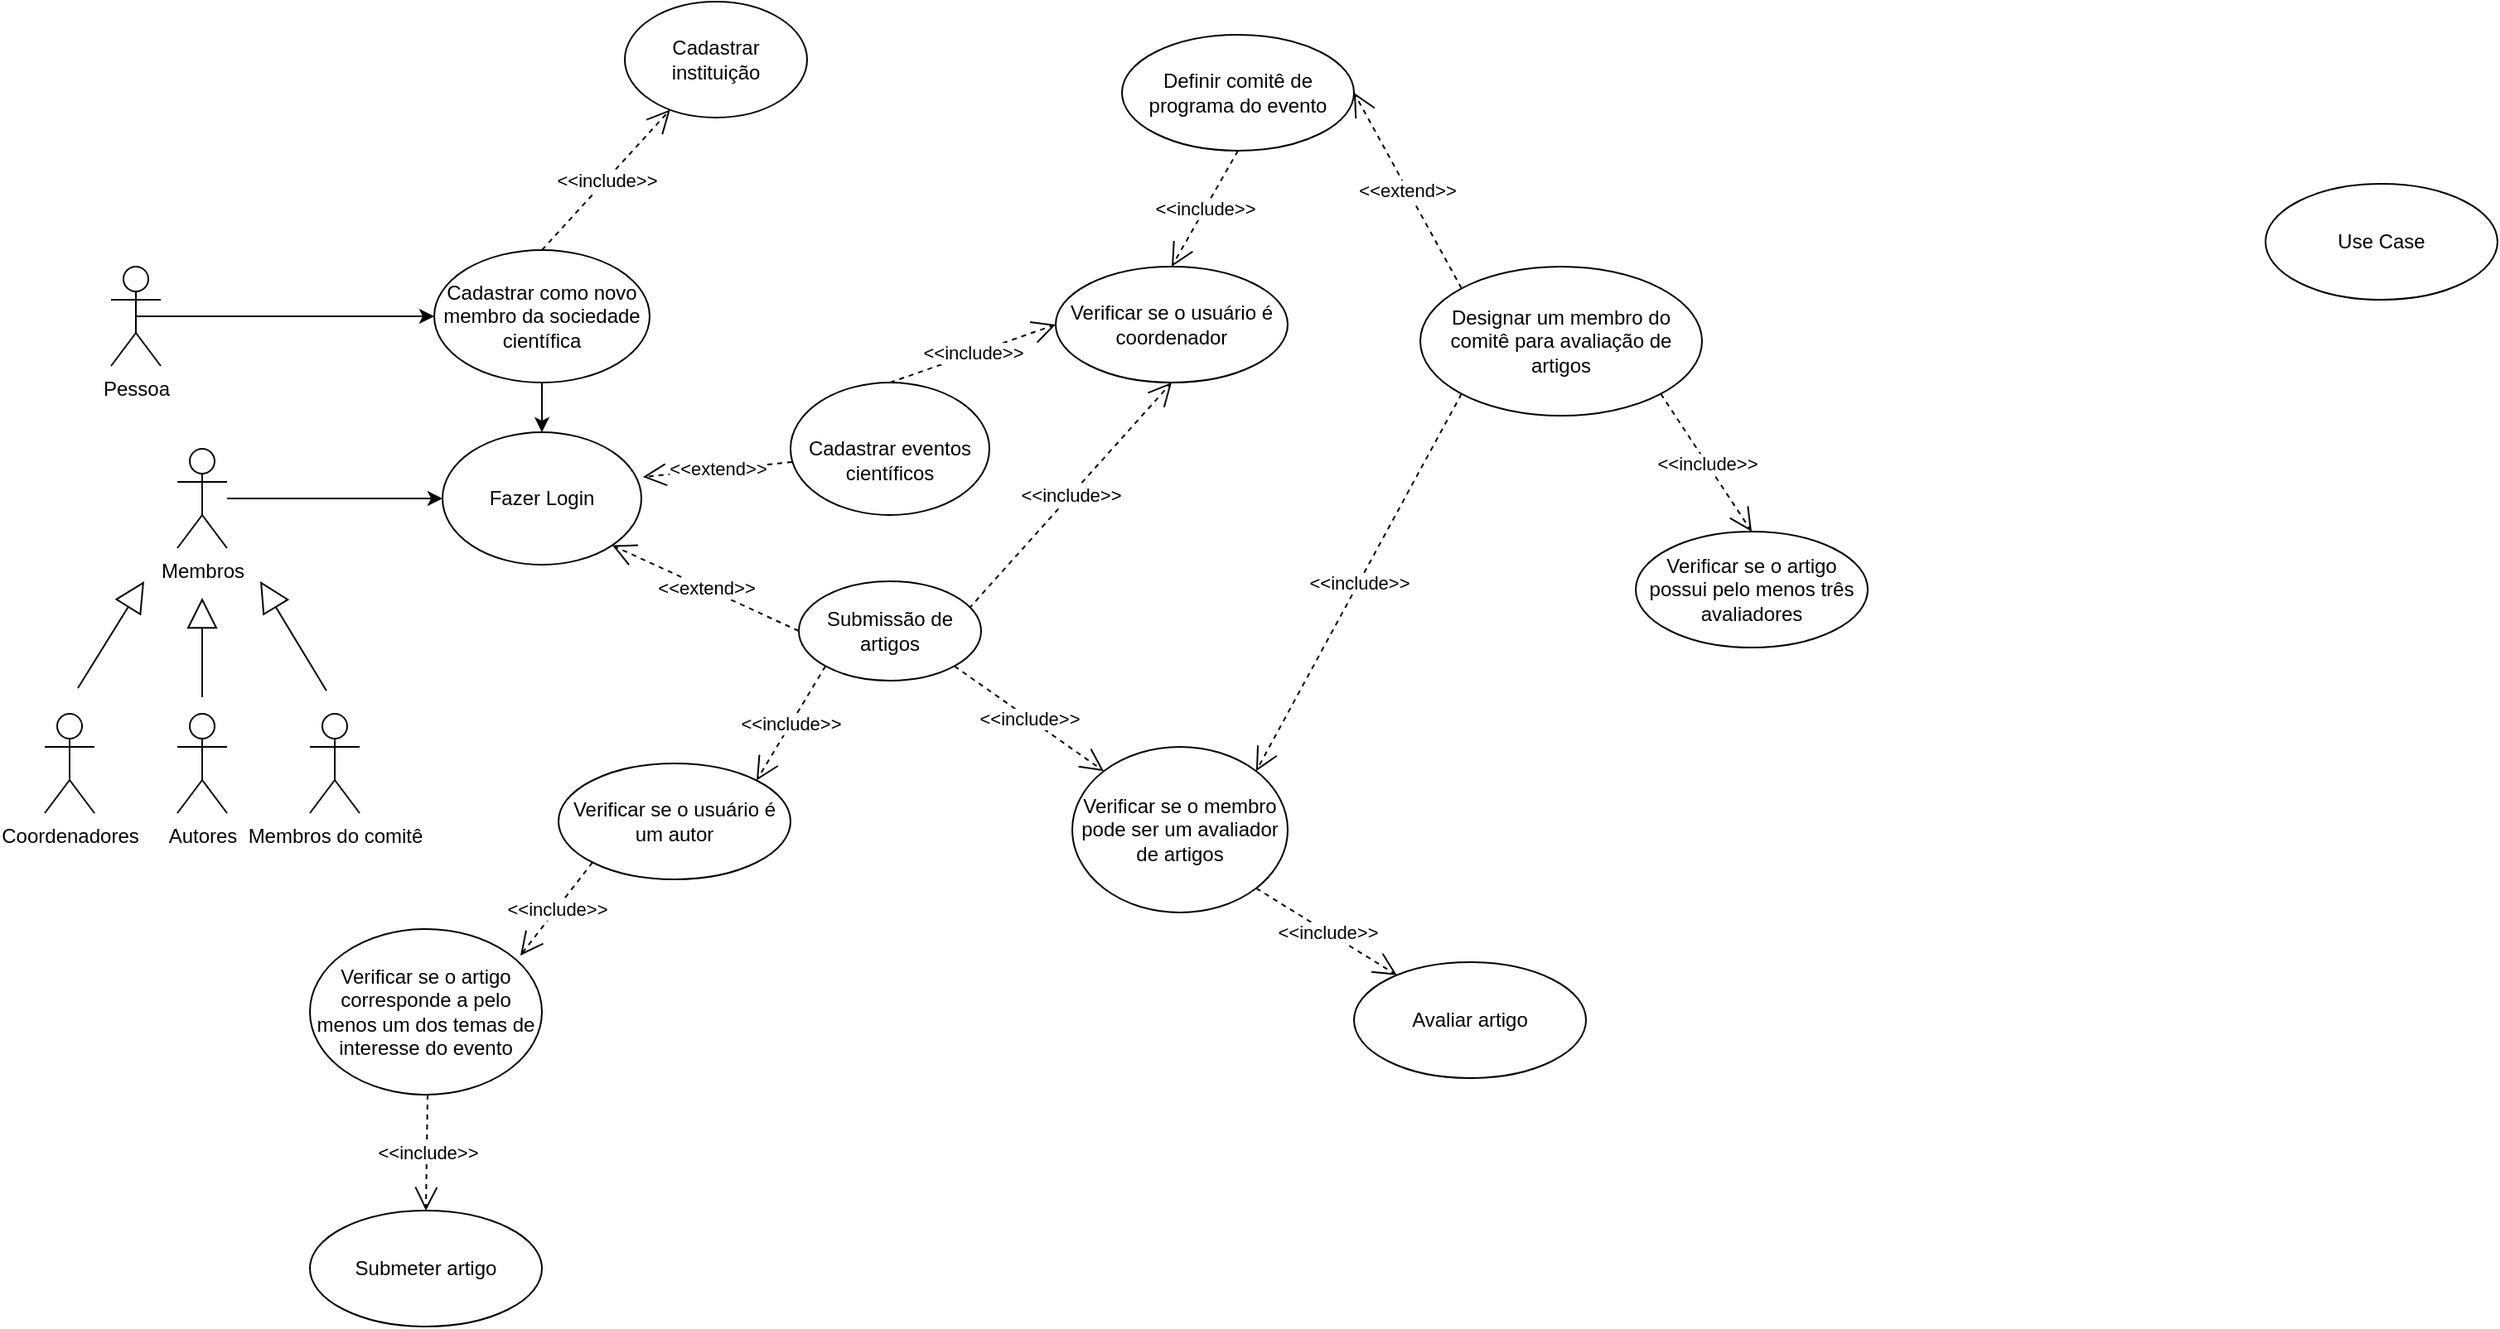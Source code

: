 <mxfile version="24.5.2" type="github">
  <diagram name="Page-1" id="c4acf3e9-155e-7222-9cf6-157b1a14988f">
    <mxGraphModel dx="2243" dy="789" grid="1" gridSize="10" guides="1" tooltips="1" connect="1" arrows="1" fold="1" page="1" pageScale="1" pageWidth="850" pageHeight="1100" background="none" math="0" shadow="0">
      <root>
        <mxCell id="0" />
        <mxCell id="1" parent="0" />
        <mxCell id="lYAlO0ip0e7YjrcwOvfQ-34" style="edgeStyle=orthogonalEdgeStyle;rounded=0;orthogonalLoop=1;jettySize=auto;html=1;exitX=0.5;exitY=1;exitDx=0;exitDy=0;" parent="1" edge="1">
          <mxGeometry relative="1" as="geometry">
            <mxPoint x="70" y="610" as="sourcePoint" />
            <mxPoint x="70" y="610" as="targetPoint" />
          </mxGeometry>
        </mxCell>
        <mxCell id="M8e-23q6I0bt9gPN-IAw-1" value="Pessoa" style="shape=umlActor;verticalLabelPosition=bottom;verticalAlign=top;html=1;outlineConnect=0;" vertex="1" parent="1">
          <mxGeometry x="60" y="180" width="30" height="60" as="geometry" />
        </mxCell>
        <mxCell id="M8e-23q6I0bt9gPN-IAw-11" value="Coordenadores" style="shape=umlActor;verticalLabelPosition=bottom;verticalAlign=top;html=1;outlineConnect=0;" vertex="1" parent="1">
          <mxGeometry x="20" y="450" width="30" height="60" as="geometry" />
        </mxCell>
        <mxCell id="M8e-23q6I0bt9gPN-IAw-17" value="&amp;lt;&amp;lt;include&amp;gt;&amp;gt;" style="endArrow=open;endSize=12;dashed=1;html=1;rounded=0;exitX=0.5;exitY=0;exitDx=0;exitDy=0;" edge="1" parent="1" source="M8e-23q6I0bt9gPN-IAw-48" target="M8e-23q6I0bt9gPN-IAw-47">
          <mxGeometry width="160" relative="1" as="geometry">
            <mxPoint x="320" y="160" as="sourcePoint" />
            <mxPoint x="320" y="90" as="targetPoint" />
          </mxGeometry>
        </mxCell>
        <mxCell id="M8e-23q6I0bt9gPN-IAw-27" value="" style="endArrow=classic;html=1;rounded=0;exitX=0.5;exitY=0.5;exitDx=0;exitDy=0;exitPerimeter=0;" edge="1" parent="1" source="M8e-23q6I0bt9gPN-IAw-1" target="M8e-23q6I0bt9gPN-IAw-48">
          <mxGeometry width="50" height="50" relative="1" as="geometry">
            <mxPoint x="120" y="190" as="sourcePoint" />
            <mxPoint x="250" y="190" as="targetPoint" />
          </mxGeometry>
        </mxCell>
        <mxCell id="M8e-23q6I0bt9gPN-IAw-28" value="" style="endArrow=classic;html=1;rounded=0;entryX=0.5;entryY=0;entryDx=0;entryDy=0;exitX=0.5;exitY=1;exitDx=0;exitDy=0;" edge="1" parent="1" source="M8e-23q6I0bt9gPN-IAw-48" target="M8e-23q6I0bt9gPN-IAw-49">
          <mxGeometry width="50" height="50" relative="1" as="geometry">
            <mxPoint x="120" y="190" as="sourcePoint" />
            <mxPoint x="260" y="270.02" as="targetPoint" />
          </mxGeometry>
        </mxCell>
        <mxCell id="M8e-23q6I0bt9gPN-IAw-34" value="Autores" style="shape=umlActor;verticalLabelPosition=bottom;verticalAlign=top;html=1;outlineConnect=0;" vertex="1" parent="1">
          <mxGeometry x="100" y="450" width="30" height="60" as="geometry" />
        </mxCell>
        <mxCell id="M8e-23q6I0bt9gPN-IAw-35" value="&amp;lt;&amp;lt;extend&amp;gt;&amp;gt;" style="endArrow=open;endSize=12;dashed=1;html=1;rounded=0;exitX=0.008;exitY=0.6;exitDx=0;exitDy=0;entryX=1.008;entryY=0.338;entryDx=0;entryDy=0;entryPerimeter=0;exitPerimeter=0;" edge="1" parent="1" source="M8e-23q6I0bt9gPN-IAw-50" target="M8e-23q6I0bt9gPN-IAw-49">
          <mxGeometry x="-0.006" width="160" relative="1" as="geometry">
            <mxPoint x="460" y="310" as="sourcePoint" />
            <mxPoint x="380" y="290" as="targetPoint" />
            <mxPoint as="offset" />
          </mxGeometry>
        </mxCell>
        <mxCell id="M8e-23q6I0bt9gPN-IAw-36" value="&amp;lt;&amp;lt;include&amp;gt;&amp;gt;" style="endArrow=open;endSize=12;dashed=1;html=1;rounded=0;exitX=0;exitY=1;exitDx=0;exitDy=0;entryX=0.907;entryY=0.16;entryDx=0;entryDy=0;entryPerimeter=0;" edge="1" parent="1" source="M8e-23q6I0bt9gPN-IAw-82" target="M8e-23q6I0bt9gPN-IAw-52">
          <mxGeometry width="160" relative="1" as="geometry">
            <mxPoint x="460" y="460" as="sourcePoint" />
            <mxPoint x="380" y="480" as="targetPoint" />
          </mxGeometry>
        </mxCell>
        <mxCell id="M8e-23q6I0bt9gPN-IAw-38" value="&amp;lt;&amp;lt;include&amp;gt;&amp;gt;" style="endArrow=open;endSize=12;dashed=1;html=1;rounded=0;exitX=0.5;exitY=0;exitDx=0;exitDy=0;entryX=0;entryY=0.5;entryDx=0;entryDy=0;" edge="1" parent="1" source="M8e-23q6I0bt9gPN-IAw-50" target="M8e-23q6I0bt9gPN-IAw-57">
          <mxGeometry width="160" relative="1" as="geometry">
            <mxPoint x="580" y="280" as="sourcePoint" />
            <mxPoint x="660" y="260" as="targetPoint" />
          </mxGeometry>
        </mxCell>
        <mxCell id="M8e-23q6I0bt9gPN-IAw-40" value="&amp;lt;&amp;lt;extend&amp;gt;&amp;gt;" style="endArrow=open;endSize=12;dashed=1;html=1;rounded=0;exitX=0;exitY=0.5;exitDx=0;exitDy=0;entryX=1;entryY=1;entryDx=0;entryDy=0;" edge="1" parent="1" source="M8e-23q6I0bt9gPN-IAw-51" target="M8e-23q6I0bt9gPN-IAw-49">
          <mxGeometry width="160" relative="1" as="geometry">
            <mxPoint x="460" y="400" as="sourcePoint" />
            <mxPoint x="380" y="350" as="targetPoint" />
          </mxGeometry>
        </mxCell>
        <mxCell id="M8e-23q6I0bt9gPN-IAw-43" value="&amp;lt;&amp;lt;include&amp;gt;&amp;gt;" style="endArrow=open;endSize=12;dashed=1;html=1;rounded=0;exitX=0.933;exitY=0.275;exitDx=0;exitDy=0;entryX=0.5;entryY=1;entryDx=0;entryDy=0;exitPerimeter=0;" edge="1" parent="1" source="M8e-23q6I0bt9gPN-IAw-51" target="M8e-23q6I0bt9gPN-IAw-57">
          <mxGeometry width="160" relative="1" as="geometry">
            <mxPoint x="580" y="400" as="sourcePoint" />
            <mxPoint x="720" y="270" as="targetPoint" />
          </mxGeometry>
        </mxCell>
        <mxCell id="M8e-23q6I0bt9gPN-IAw-45" value="&amp;lt;&amp;lt;extend&amp;gt;&amp;gt;" style="endArrow=open;endSize=12;dashed=1;html=1;rounded=0;exitX=0;exitY=0;exitDx=0;exitDy=0;entryX=1;entryY=0.5;entryDx=0;entryDy=0;" edge="1" parent="1" source="M8e-23q6I0bt9gPN-IAw-61" target="M8e-23q6I0bt9gPN-IAw-60">
          <mxGeometry x="0.004" width="160" relative="1" as="geometry">
            <mxPoint x="910" y="75" as="sourcePoint" />
            <mxPoint x="770" y="80" as="targetPoint" />
            <mxPoint as="offset" />
          </mxGeometry>
        </mxCell>
        <mxCell id="M8e-23q6I0bt9gPN-IAw-47" value="&lt;div&gt;&lt;span style=&quot;background-color: initial;&quot;&gt;Cadastrar instituição&lt;/span&gt;&lt;br&gt;&lt;/div&gt;" style="ellipse;whiteSpace=wrap;html=1;" vertex="1" parent="1">
          <mxGeometry x="370" y="20" width="110" height="70" as="geometry" />
        </mxCell>
        <mxCell id="M8e-23q6I0bt9gPN-IAw-48" value="Cadastrar como novo membro da sociedade científica" style="ellipse;whiteSpace=wrap;html=1;" vertex="1" parent="1">
          <mxGeometry x="255" y="170" width="130" height="80" as="geometry" />
        </mxCell>
        <mxCell id="M8e-23q6I0bt9gPN-IAw-49" value="Fazer Login" style="ellipse;whiteSpace=wrap;html=1;" vertex="1" parent="1">
          <mxGeometry x="260" y="280" width="120" height="80" as="geometry" />
        </mxCell>
        <mxCell id="M8e-23q6I0bt9gPN-IAw-50" value="&lt;div&gt;&lt;br&gt;&lt;/div&gt;&lt;div&gt;Cadastrar eventos científicos&lt;br&gt;&lt;/div&gt;" style="ellipse;whiteSpace=wrap;html=1;" vertex="1" parent="1">
          <mxGeometry x="470" y="250" width="120" height="80" as="geometry" />
        </mxCell>
        <mxCell id="M8e-23q6I0bt9gPN-IAw-51" value="&lt;div&gt;&lt;span style=&quot;background-color: initial;&quot;&gt;Submissão de artigos&lt;/span&gt;&lt;br&gt;&lt;/div&gt;" style="ellipse;whiteSpace=wrap;html=1;" vertex="1" parent="1">
          <mxGeometry x="475" y="370" width="110" height="60" as="geometry" />
        </mxCell>
        <mxCell id="M8e-23q6I0bt9gPN-IAw-52" value="Verificar se o artigo corresponde a pelo menos um dos temas de interesse do evento" style="ellipse;whiteSpace=wrap;html=1;" vertex="1" parent="1">
          <mxGeometry x="180" y="580" width="140" height="100" as="geometry" />
        </mxCell>
        <mxCell id="M8e-23q6I0bt9gPN-IAw-54" value="Verificar se o membro pode ser um avaliador de artigos" style="ellipse;whiteSpace=wrap;html=1;" vertex="1" parent="1">
          <mxGeometry x="640" y="470" width="130" height="100" as="geometry" />
        </mxCell>
        <mxCell id="M8e-23q6I0bt9gPN-IAw-55" value="&amp;lt;&amp;lt;include&amp;gt;&amp;gt;" style="endArrow=open;endSize=12;dashed=1;html=1;rounded=0;entryX=0;entryY=0;entryDx=0;entryDy=0;exitX=1;exitY=1;exitDx=0;exitDy=0;" edge="1" parent="1" source="M8e-23q6I0bt9gPN-IAw-51" target="M8e-23q6I0bt9gPN-IAw-54">
          <mxGeometry width="160" relative="1" as="geometry">
            <mxPoint x="560" y="430" as="sourcePoint" />
            <mxPoint x="700" y="440" as="targetPoint" />
          </mxGeometry>
        </mxCell>
        <mxCell id="M8e-23q6I0bt9gPN-IAw-56" value="Use Case" style="ellipse;whiteSpace=wrap;html=1;" vertex="1" parent="1">
          <mxGeometry x="1360" y="130" width="140" height="70" as="geometry" />
        </mxCell>
        <mxCell id="M8e-23q6I0bt9gPN-IAw-57" value="Verificar se o usuário é coordenador" style="ellipse;whiteSpace=wrap;html=1;" vertex="1" parent="1">
          <mxGeometry x="630" y="180" width="140" height="70" as="geometry" />
        </mxCell>
        <mxCell id="M8e-23q6I0bt9gPN-IAw-59" value="&amp;lt;&amp;lt;include&amp;gt;&amp;gt;" style="endArrow=open;endSize=12;dashed=1;html=1;rounded=0;exitX=0.5;exitY=1;exitDx=0;exitDy=0;entryX=0.5;entryY=0;entryDx=0;entryDy=0;" edge="1" parent="1" source="M8e-23q6I0bt9gPN-IAw-60" target="M8e-23q6I0bt9gPN-IAw-57">
          <mxGeometry width="160" relative="1" as="geometry">
            <mxPoint x="710" y="110" as="sourcePoint" />
            <mxPoint x="710" y="190" as="targetPoint" />
          </mxGeometry>
        </mxCell>
        <mxCell id="M8e-23q6I0bt9gPN-IAw-60" value="Definir comitê de programa do evento" style="ellipse;whiteSpace=wrap;html=1;" vertex="1" parent="1">
          <mxGeometry x="670" y="40" width="140" height="70" as="geometry" />
        </mxCell>
        <mxCell id="M8e-23q6I0bt9gPN-IAw-61" value="Designar um membro do comitê para avaliação de artigos" style="ellipse;whiteSpace=wrap;html=1;" vertex="1" parent="1">
          <mxGeometry x="850" y="180" width="170" height="90" as="geometry" />
        </mxCell>
        <mxCell id="M8e-23q6I0bt9gPN-IAw-62" value="" style="endArrow=classic;html=1;rounded=0;entryX=0;entryY=0.5;entryDx=0;entryDy=0;" edge="1" parent="1" source="M8e-23q6I0bt9gPN-IAw-86" target="M8e-23q6I0bt9gPN-IAw-49">
          <mxGeometry width="50" height="50" relative="1" as="geometry">
            <mxPoint x="110" y="330" as="sourcePoint" />
            <mxPoint x="180" y="280" as="targetPoint" />
          </mxGeometry>
        </mxCell>
        <mxCell id="M8e-23q6I0bt9gPN-IAw-63" value="&amp;lt;&amp;lt;include&amp;gt;&amp;gt;" style="endArrow=open;endSize=12;dashed=1;html=1;rounded=0;exitX=0;exitY=1;exitDx=0;exitDy=0;entryX=1;entryY=0;entryDx=0;entryDy=0;" edge="1" parent="1" source="M8e-23q6I0bt9gPN-IAw-61" target="M8e-23q6I0bt9gPN-IAw-54">
          <mxGeometry width="160" relative="1" as="geometry">
            <mxPoint x="796" y="431" as="sourcePoint" />
            <mxPoint x="700" y="490" as="targetPoint" />
          </mxGeometry>
        </mxCell>
        <mxCell id="M8e-23q6I0bt9gPN-IAw-73" value="Verificar se o artigo possui pelo menos três avaliadores" style="ellipse;whiteSpace=wrap;html=1;" vertex="1" parent="1">
          <mxGeometry x="980" y="340" width="140" height="70" as="geometry" />
        </mxCell>
        <mxCell id="M8e-23q6I0bt9gPN-IAw-74" value="&amp;lt;&amp;lt;include&amp;gt;&amp;gt;" style="endArrow=open;endSize=12;dashed=1;html=1;rounded=0;exitX=1;exitY=1;exitDx=0;exitDy=0;entryX=0.5;entryY=0;entryDx=0;entryDy=0;" edge="1" parent="1" source="M8e-23q6I0bt9gPN-IAw-61" target="M8e-23q6I0bt9gPN-IAw-73">
          <mxGeometry width="160" relative="1" as="geometry">
            <mxPoint x="970" y="230" as="sourcePoint" />
            <mxPoint x="1044" y="341" as="targetPoint" />
          </mxGeometry>
        </mxCell>
        <mxCell id="M8e-23q6I0bt9gPN-IAw-78" value="Membros do comitê" style="shape=umlActor;verticalLabelPosition=bottom;verticalAlign=top;html=1;" vertex="1" parent="1">
          <mxGeometry x="180" y="450" width="30" height="60" as="geometry" />
        </mxCell>
        <mxCell id="M8e-23q6I0bt9gPN-IAw-82" value="Verificar se o usuário é um autor" style="ellipse;whiteSpace=wrap;html=1;" vertex="1" parent="1">
          <mxGeometry x="330" y="480" width="140" height="70" as="geometry" />
        </mxCell>
        <mxCell id="M8e-23q6I0bt9gPN-IAw-83" value="&amp;lt;&amp;lt;include&amp;gt;&amp;gt;" style="endArrow=open;endSize=12;dashed=1;html=1;rounded=0;exitX=0;exitY=1;exitDx=0;exitDy=0;entryX=1;entryY=0;entryDx=0;entryDy=0;" edge="1" parent="1" source="M8e-23q6I0bt9gPN-IAw-51" target="M8e-23q6I0bt9gPN-IAw-82">
          <mxGeometry width="160" relative="1" as="geometry">
            <mxPoint x="515" y="500" as="sourcePoint" />
            <mxPoint x="480" y="740" as="targetPoint" />
          </mxGeometry>
        </mxCell>
        <mxCell id="M8e-23q6I0bt9gPN-IAw-86" value="Membros" style="shape=umlActor;verticalLabelPosition=bottom;verticalAlign=top;html=1;" vertex="1" parent="1">
          <mxGeometry x="100" y="290" width="30" height="60" as="geometry" />
        </mxCell>
        <mxCell id="M8e-23q6I0bt9gPN-IAw-89" value="" style="endArrow=block;endSize=16;endFill=0;html=1;rounded=0;" edge="1" parent="1">
          <mxGeometry width="160" relative="1" as="geometry">
            <mxPoint x="40" y="434.5" as="sourcePoint" />
            <mxPoint x="80" y="370" as="targetPoint" />
          </mxGeometry>
        </mxCell>
        <mxCell id="M8e-23q6I0bt9gPN-IAw-90" value="" style="endArrow=block;endSize=16;endFill=0;html=1;rounded=0;" edge="1" parent="1">
          <mxGeometry width="160" relative="1" as="geometry">
            <mxPoint x="115" y="440" as="sourcePoint" />
            <mxPoint x="115" y="380" as="targetPoint" />
          </mxGeometry>
        </mxCell>
        <mxCell id="M8e-23q6I0bt9gPN-IAw-91" value="" style="endArrow=block;endSize=16;endFill=0;html=1;rounded=0;" edge="1" parent="1">
          <mxGeometry width="160" relative="1" as="geometry">
            <mxPoint x="190" y="436.13" as="sourcePoint" />
            <mxPoint x="150" y="370" as="targetPoint" />
          </mxGeometry>
        </mxCell>
        <mxCell id="M8e-23q6I0bt9gPN-IAw-92" value="Submeter artigo" style="ellipse;whiteSpace=wrap;html=1;" vertex="1" parent="1">
          <mxGeometry x="180" y="750" width="140" height="70" as="geometry" />
        </mxCell>
        <mxCell id="M8e-23q6I0bt9gPN-IAw-93" value="&amp;lt;&amp;lt;include&amp;gt;&amp;gt;" style="endArrow=open;endSize=12;dashed=1;html=1;rounded=0;exitX=0;exitY=1;exitDx=0;exitDy=0;entryX=0.5;entryY=0;entryDx=0;entryDy=0;" edge="1" parent="1" target="M8e-23q6I0bt9gPN-IAw-92">
          <mxGeometry width="160" relative="1" as="geometry">
            <mxPoint x="251" y="680" as="sourcePoint" />
            <mxPoint x="170" y="720" as="targetPoint" />
          </mxGeometry>
        </mxCell>
        <mxCell id="M8e-23q6I0bt9gPN-IAw-94" value="Avaliar artigo" style="ellipse;whiteSpace=wrap;html=1;" vertex="1" parent="1">
          <mxGeometry x="810" y="600" width="140" height="70" as="geometry" />
        </mxCell>
        <mxCell id="M8e-23q6I0bt9gPN-IAw-95" value="&amp;lt;&amp;lt;include&amp;gt;&amp;gt;" style="endArrow=open;endSize=12;dashed=1;html=1;rounded=0;exitX=1;exitY=1;exitDx=0;exitDy=0;" edge="1" parent="1" source="M8e-23q6I0bt9gPN-IAw-54" target="M8e-23q6I0bt9gPN-IAw-94">
          <mxGeometry width="160" relative="1" as="geometry">
            <mxPoint x="730" y="560" as="sourcePoint" />
            <mxPoint x="855" y="560" as="targetPoint" />
          </mxGeometry>
        </mxCell>
      </root>
    </mxGraphModel>
  </diagram>
</mxfile>
